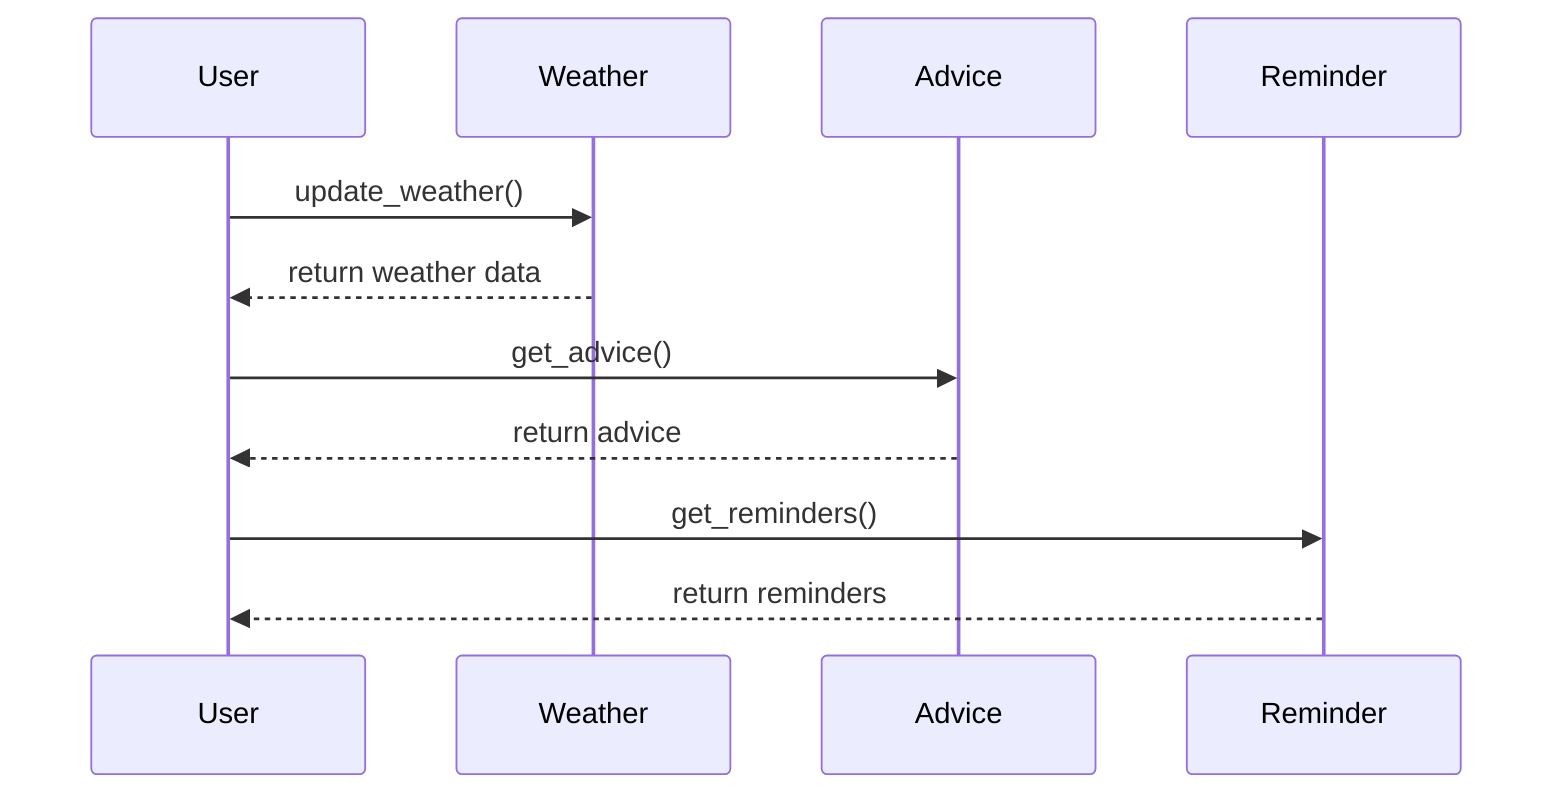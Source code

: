 sequenceDiagram
        participant U as User
        participant W as Weather
        participant A as Advice
        participant R as Reminder
        U->>W: update_weather()
        W-->>U: return weather data
        U->>A: get_advice()
        A-->>U: return advice
        U->>R: get_reminders()
        R-->>U: return reminders